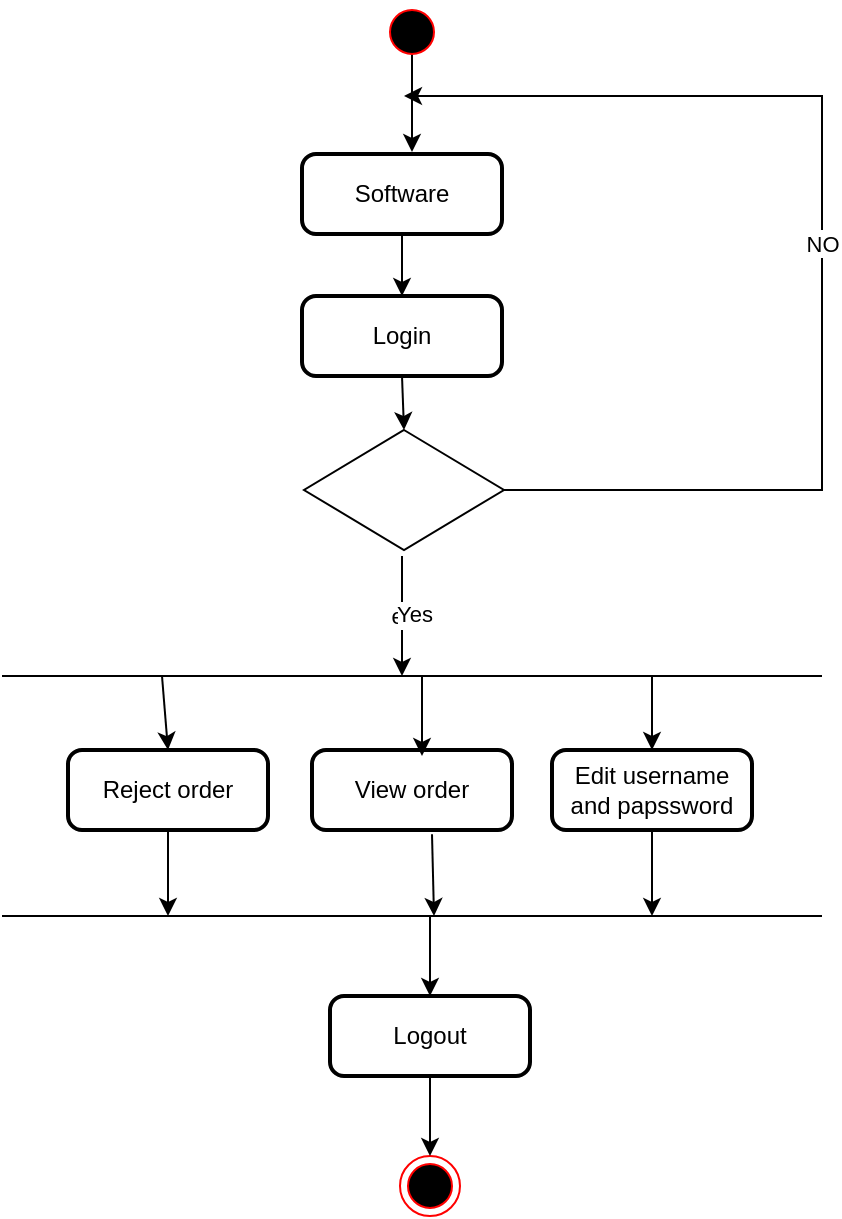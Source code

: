 <mxfile version="24.7.10">
  <diagram name="Page-1" id="VVq9FTgBujGcbOgqGmJe">
    <mxGraphModel dx="733" dy="422" grid="1" gridSize="10" guides="1" tooltips="1" connect="1" arrows="1" fold="1" page="1" pageScale="1" pageWidth="850" pageHeight="1100" math="0" shadow="0">
      <root>
        <mxCell id="0" />
        <mxCell id="1" parent="0" />
        <mxCell id="jVGJO22E7fSaNDXaeYZa-49" value="" style="edgeStyle=orthogonalEdgeStyle;rounded=0;orthogonalLoop=1;jettySize=auto;html=1;" edge="1" parent="1">
          <mxGeometry relative="1" as="geometry">
            <mxPoint x="425" y="69" as="sourcePoint" />
            <mxPoint x="425" y="118" as="targetPoint" />
          </mxGeometry>
        </mxCell>
        <mxCell id="jVGJO22E7fSaNDXaeYZa-46" value="" style="ellipse;html=1;shape=startState;fillColor=#000000;strokeColor=#ff0000;" vertex="1" parent="1">
          <mxGeometry x="410" y="43" width="30" height="30" as="geometry" />
        </mxCell>
        <mxCell id="jVGJO22E7fSaNDXaeYZa-48" value="Software" style="rounded=1;whiteSpace=wrap;html=1;absoluteArcSize=1;arcSize=14;strokeWidth=2;" vertex="1" parent="1">
          <mxGeometry x="370" y="119" width="100" height="40" as="geometry" />
        </mxCell>
        <mxCell id="jVGJO22E7fSaNDXaeYZa-50" value="Login" style="rounded=1;whiteSpace=wrap;html=1;absoluteArcSize=1;arcSize=14;strokeWidth=2;" vertex="1" parent="1">
          <mxGeometry x="370" y="190" width="100" height="40" as="geometry" />
        </mxCell>
        <mxCell id="jVGJO22E7fSaNDXaeYZa-51" value="" style="shape=rhombus;perimeter=rhombusPerimeter;whiteSpace=wrap;html=1;align=center;" vertex="1" parent="1">
          <mxGeometry x="371" y="257" width="100" height="60" as="geometry" />
        </mxCell>
        <mxCell id="jVGJO22E7fSaNDXaeYZa-52" value="View order" style="rounded=1;whiteSpace=wrap;html=1;absoluteArcSize=1;arcSize=14;strokeWidth=2;" vertex="1" parent="1">
          <mxGeometry x="375" y="417" width="100" height="40" as="geometry" />
        </mxCell>
        <mxCell id="jVGJO22E7fSaNDXaeYZa-53" value="Reject order" style="rounded=1;whiteSpace=wrap;html=1;absoluteArcSize=1;arcSize=14;strokeWidth=2;" vertex="1" parent="1">
          <mxGeometry x="253" y="417" width="100" height="40" as="geometry" />
        </mxCell>
        <mxCell id="jVGJO22E7fSaNDXaeYZa-54" value="Edit username and papssword" style="rounded=1;whiteSpace=wrap;html=1;absoluteArcSize=1;arcSize=14;strokeWidth=2;" vertex="1" parent="1">
          <mxGeometry x="495" y="417" width="100" height="40" as="geometry" />
        </mxCell>
        <mxCell id="jVGJO22E7fSaNDXaeYZa-61" value="" style="endArrow=classic;html=1;rounded=0;exitX=0.5;exitY=1;exitDx=0;exitDy=0;entryX=0.5;entryY=0;entryDx=0;entryDy=0;" edge="1" parent="1" source="jVGJO22E7fSaNDXaeYZa-48" target="jVGJO22E7fSaNDXaeYZa-50">
          <mxGeometry width="50" height="50" relative="1" as="geometry">
            <mxPoint x="360" y="250" as="sourcePoint" />
            <mxPoint x="410" y="200" as="targetPoint" />
          </mxGeometry>
        </mxCell>
        <mxCell id="jVGJO22E7fSaNDXaeYZa-62" value="NO" style="endArrow=classic;html=1;rounded=0;exitX=1;exitY=0.5;exitDx=0;exitDy=0;" edge="1" parent="1" source="jVGJO22E7fSaNDXaeYZa-51">
          <mxGeometry relative="1" as="geometry">
            <mxPoint x="330" y="220" as="sourcePoint" />
            <mxPoint x="421" y="90" as="targetPoint" />
            <Array as="points">
              <mxPoint x="630" y="287" />
              <mxPoint x="630" y="90" />
            </Array>
          </mxGeometry>
        </mxCell>
        <mxCell id="jVGJO22E7fSaNDXaeYZa-63" value="NO" style="edgeLabel;resizable=0;html=1;;align=center;verticalAlign=middle;" connectable="0" vertex="1" parent="jVGJO22E7fSaNDXaeYZa-62">
          <mxGeometry relative="1" as="geometry" />
        </mxCell>
        <mxCell id="jVGJO22E7fSaNDXaeYZa-64" value="" style="endArrow=classic;html=1;rounded=0;entryX=0.5;entryY=0;entryDx=0;entryDy=0;exitX=0.5;exitY=1;exitDx=0;exitDy=0;" edge="1" parent="1" source="jVGJO22E7fSaNDXaeYZa-50" target="jVGJO22E7fSaNDXaeYZa-51">
          <mxGeometry width="50" height="50" relative="1" as="geometry">
            <mxPoint x="360" y="250" as="sourcePoint" />
            <mxPoint x="410" y="200" as="targetPoint" />
          </mxGeometry>
        </mxCell>
        <mxCell id="jVGJO22E7fSaNDXaeYZa-67" value="" style="endArrow=none;html=1;rounded=0;" edge="1" parent="1">
          <mxGeometry width="50" height="50" relative="1" as="geometry">
            <mxPoint x="220" y="380" as="sourcePoint" />
            <mxPoint x="630" y="380" as="targetPoint" />
          </mxGeometry>
        </mxCell>
        <mxCell id="jVGJO22E7fSaNDXaeYZa-68" value="" style="endArrow=classic;html=1;rounded=0;" edge="1" parent="1">
          <mxGeometry relative="1" as="geometry">
            <mxPoint x="420" y="320" as="sourcePoint" />
            <mxPoint x="420" y="380" as="targetPoint" />
          </mxGeometry>
        </mxCell>
        <mxCell id="jVGJO22E7fSaNDXaeYZa-69" value="es" style="edgeLabel;resizable=0;html=1;;align=center;verticalAlign=middle;" connectable="0" vertex="1" parent="jVGJO22E7fSaNDXaeYZa-68">
          <mxGeometry relative="1" as="geometry" />
        </mxCell>
        <mxCell id="jVGJO22E7fSaNDXaeYZa-70" value="Yes" style="edgeLabel;html=1;align=center;verticalAlign=middle;resizable=0;points=[];" vertex="1" connectable="0" parent="jVGJO22E7fSaNDXaeYZa-68">
          <mxGeometry x="-0.049" y="6" relative="1" as="geometry">
            <mxPoint as="offset" />
          </mxGeometry>
        </mxCell>
        <mxCell id="jVGJO22E7fSaNDXaeYZa-71" value="" style="endArrow=none;html=1;rounded=0;" edge="1" parent="1">
          <mxGeometry width="50" height="50" relative="1" as="geometry">
            <mxPoint x="220" y="500" as="sourcePoint" />
            <mxPoint x="630" y="500" as="targetPoint" />
          </mxGeometry>
        </mxCell>
        <mxCell id="jVGJO22E7fSaNDXaeYZa-73" value="Logout" style="rounded=1;whiteSpace=wrap;html=1;absoluteArcSize=1;arcSize=14;strokeWidth=2;" vertex="1" parent="1">
          <mxGeometry x="384" y="540" width="100" height="40" as="geometry" />
        </mxCell>
        <mxCell id="jVGJO22E7fSaNDXaeYZa-74" value="" style="ellipse;html=1;shape=endState;fillColor=#000000;strokeColor=#ff0000;" vertex="1" parent="1">
          <mxGeometry x="419" y="620" width="30" height="30" as="geometry" />
        </mxCell>
        <mxCell id="jVGJO22E7fSaNDXaeYZa-88" value="" style="endArrow=classic;html=1;rounded=0;entryX=0.5;entryY=0;entryDx=0;entryDy=0;" edge="1" parent="1" target="jVGJO22E7fSaNDXaeYZa-53">
          <mxGeometry width="50" height="50" relative="1" as="geometry">
            <mxPoint x="300" y="380" as="sourcePoint" />
            <mxPoint x="400" y="510" as="targetPoint" />
          </mxGeometry>
        </mxCell>
        <mxCell id="jVGJO22E7fSaNDXaeYZa-89" value="" style="endArrow=classic;html=1;rounded=0;exitX=0.5;exitY=1;exitDx=0;exitDy=0;" edge="1" parent="1" source="jVGJO22E7fSaNDXaeYZa-53">
          <mxGeometry width="50" height="50" relative="1" as="geometry">
            <mxPoint x="350" y="560" as="sourcePoint" />
            <mxPoint x="303" y="500" as="targetPoint" />
          </mxGeometry>
        </mxCell>
        <mxCell id="jVGJO22E7fSaNDXaeYZa-90" value="" style="endArrow=classic;html=1;rounded=0;" edge="1" parent="1">
          <mxGeometry width="50" height="50" relative="1" as="geometry">
            <mxPoint x="430" y="380" as="sourcePoint" />
            <mxPoint x="430" y="420" as="targetPoint" />
          </mxGeometry>
        </mxCell>
        <mxCell id="jVGJO22E7fSaNDXaeYZa-91" value="" style="endArrow=classic;html=1;rounded=0;exitX=0.6;exitY=1.053;exitDx=0;exitDy=0;exitPerimeter=0;" edge="1" parent="1" source="jVGJO22E7fSaNDXaeYZa-52">
          <mxGeometry width="50" height="50" relative="1" as="geometry">
            <mxPoint x="436" y="460" as="sourcePoint" />
            <mxPoint x="436" y="500" as="targetPoint" />
          </mxGeometry>
        </mxCell>
        <mxCell id="jVGJO22E7fSaNDXaeYZa-93" value="" style="endArrow=classic;html=1;rounded=0;entryX=0.5;entryY=0;entryDx=0;entryDy=0;" edge="1" parent="1" target="jVGJO22E7fSaNDXaeYZa-54">
          <mxGeometry width="50" height="50" relative="1" as="geometry">
            <mxPoint x="545" y="380" as="sourcePoint" />
            <mxPoint x="400" y="510" as="targetPoint" />
          </mxGeometry>
        </mxCell>
        <mxCell id="jVGJO22E7fSaNDXaeYZa-94" value="" style="endArrow=classic;html=1;rounded=0;exitX=0.5;exitY=1;exitDx=0;exitDy=0;" edge="1" parent="1" source="jVGJO22E7fSaNDXaeYZa-54">
          <mxGeometry width="50" height="50" relative="1" as="geometry">
            <mxPoint x="350" y="560" as="sourcePoint" />
            <mxPoint x="545" y="500" as="targetPoint" />
          </mxGeometry>
        </mxCell>
        <mxCell id="jVGJO22E7fSaNDXaeYZa-99" value="" style="endArrow=classic;html=1;rounded=0;entryX=0.5;entryY=0;entryDx=0;entryDy=0;" edge="1" parent="1" target="jVGJO22E7fSaNDXaeYZa-73">
          <mxGeometry width="50" height="50" relative="1" as="geometry">
            <mxPoint x="434" y="500" as="sourcePoint" />
            <mxPoint x="400" y="510" as="targetPoint" />
          </mxGeometry>
        </mxCell>
        <mxCell id="jVGJO22E7fSaNDXaeYZa-100" value="" style="endArrow=classic;html=1;rounded=0;entryX=0.5;entryY=0;entryDx=0;entryDy=0;exitX=0.5;exitY=1;exitDx=0;exitDy=0;" edge="1" parent="1" source="jVGJO22E7fSaNDXaeYZa-73" target="jVGJO22E7fSaNDXaeYZa-74">
          <mxGeometry width="50" height="50" relative="1" as="geometry">
            <mxPoint x="350" y="560" as="sourcePoint" />
            <mxPoint x="400" y="510" as="targetPoint" />
          </mxGeometry>
        </mxCell>
      </root>
    </mxGraphModel>
  </diagram>
</mxfile>
